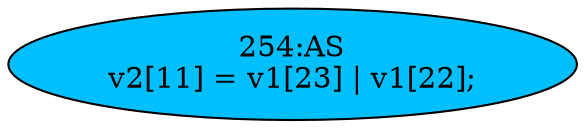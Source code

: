strict digraph "" {
	node [label="\N"];
	"254:AS"	 [ast="<pyverilog.vparser.ast.Assign object at 0x7f40784bdb90>",
		def_var="['v2']",
		fillcolor=deepskyblue,
		label="254:AS
v2[11] = v1[23] | v1[22];",
		statements="[]",
		style=filled,
		typ=Assign,
		use_var="['v1', 'v1']"];
}
